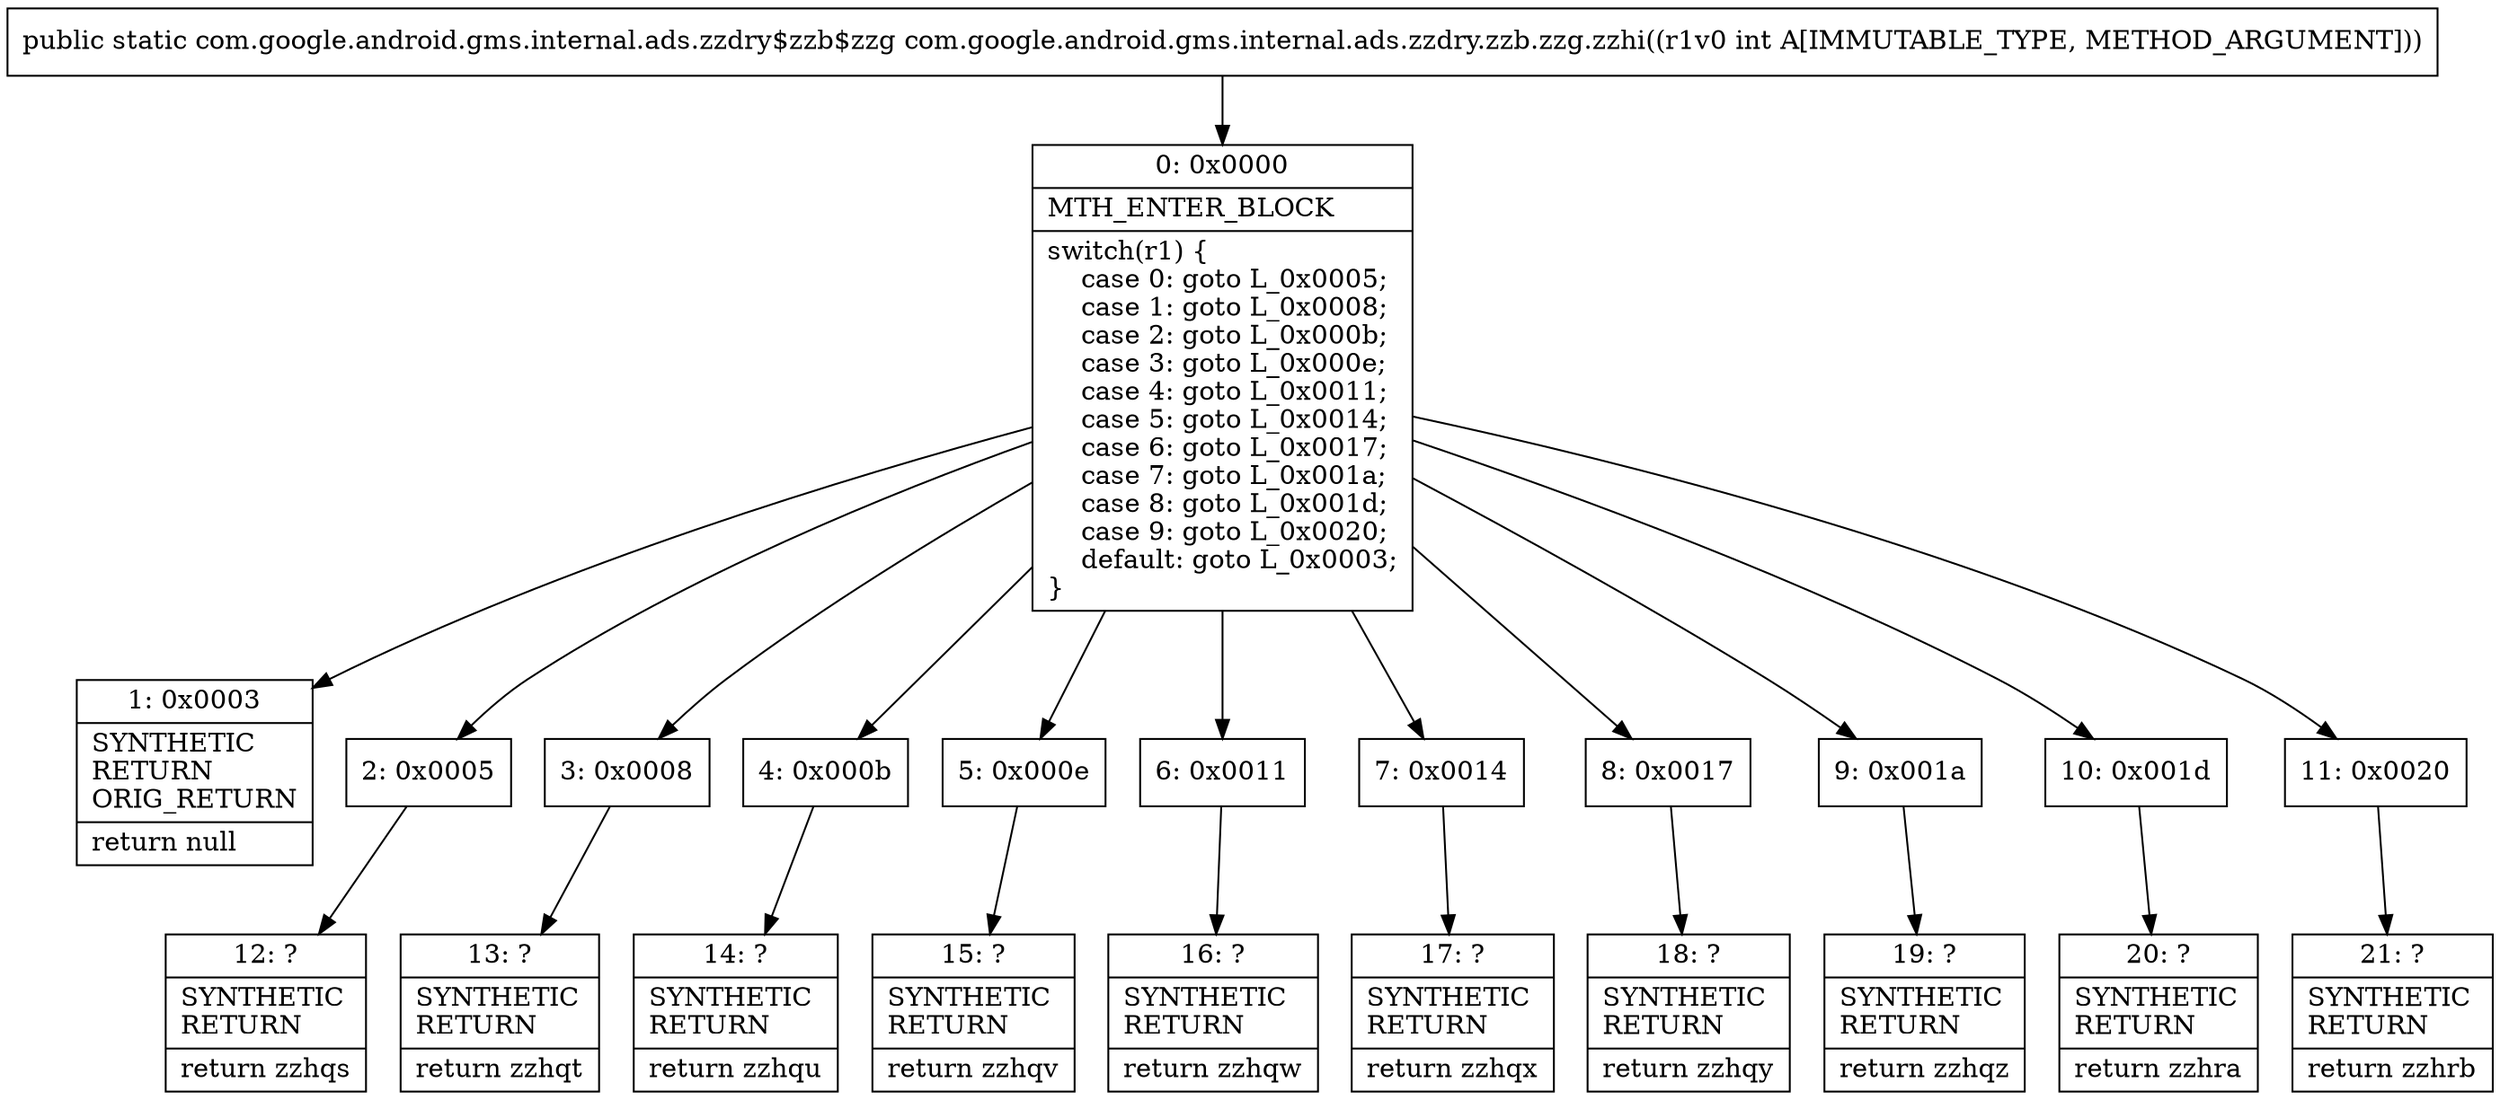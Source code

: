 digraph "CFG forcom.google.android.gms.internal.ads.zzdry.zzb.zzg.zzhi(I)Lcom\/google\/android\/gms\/internal\/ads\/zzdry$zzb$zzg;" {
Node_0 [shape=record,label="{0\:\ 0x0000|MTH_ENTER_BLOCK\l|switch(r1) \{\l    case 0: goto L_0x0005;\l    case 1: goto L_0x0008;\l    case 2: goto L_0x000b;\l    case 3: goto L_0x000e;\l    case 4: goto L_0x0011;\l    case 5: goto L_0x0014;\l    case 6: goto L_0x0017;\l    case 7: goto L_0x001a;\l    case 8: goto L_0x001d;\l    case 9: goto L_0x0020;\l    default: goto L_0x0003;\l\}\l}"];
Node_1 [shape=record,label="{1\:\ 0x0003|SYNTHETIC\lRETURN\lORIG_RETURN\l|return null\l}"];
Node_2 [shape=record,label="{2\:\ 0x0005}"];
Node_3 [shape=record,label="{3\:\ 0x0008}"];
Node_4 [shape=record,label="{4\:\ 0x000b}"];
Node_5 [shape=record,label="{5\:\ 0x000e}"];
Node_6 [shape=record,label="{6\:\ 0x0011}"];
Node_7 [shape=record,label="{7\:\ 0x0014}"];
Node_8 [shape=record,label="{8\:\ 0x0017}"];
Node_9 [shape=record,label="{9\:\ 0x001a}"];
Node_10 [shape=record,label="{10\:\ 0x001d}"];
Node_11 [shape=record,label="{11\:\ 0x0020}"];
Node_12 [shape=record,label="{12\:\ ?|SYNTHETIC\lRETURN\l|return zzhqs\l}"];
Node_13 [shape=record,label="{13\:\ ?|SYNTHETIC\lRETURN\l|return zzhqt\l}"];
Node_14 [shape=record,label="{14\:\ ?|SYNTHETIC\lRETURN\l|return zzhqu\l}"];
Node_15 [shape=record,label="{15\:\ ?|SYNTHETIC\lRETURN\l|return zzhqv\l}"];
Node_16 [shape=record,label="{16\:\ ?|SYNTHETIC\lRETURN\l|return zzhqw\l}"];
Node_17 [shape=record,label="{17\:\ ?|SYNTHETIC\lRETURN\l|return zzhqx\l}"];
Node_18 [shape=record,label="{18\:\ ?|SYNTHETIC\lRETURN\l|return zzhqy\l}"];
Node_19 [shape=record,label="{19\:\ ?|SYNTHETIC\lRETURN\l|return zzhqz\l}"];
Node_20 [shape=record,label="{20\:\ ?|SYNTHETIC\lRETURN\l|return zzhra\l}"];
Node_21 [shape=record,label="{21\:\ ?|SYNTHETIC\lRETURN\l|return zzhrb\l}"];
MethodNode[shape=record,label="{public static com.google.android.gms.internal.ads.zzdry$zzb$zzg com.google.android.gms.internal.ads.zzdry.zzb.zzg.zzhi((r1v0 int A[IMMUTABLE_TYPE, METHOD_ARGUMENT])) }"];
MethodNode -> Node_0;
Node_0 -> Node_1;
Node_0 -> Node_2;
Node_0 -> Node_3;
Node_0 -> Node_4;
Node_0 -> Node_5;
Node_0 -> Node_6;
Node_0 -> Node_7;
Node_0 -> Node_8;
Node_0 -> Node_9;
Node_0 -> Node_10;
Node_0 -> Node_11;
Node_2 -> Node_12;
Node_3 -> Node_13;
Node_4 -> Node_14;
Node_5 -> Node_15;
Node_6 -> Node_16;
Node_7 -> Node_17;
Node_8 -> Node_18;
Node_9 -> Node_19;
Node_10 -> Node_20;
Node_11 -> Node_21;
}

